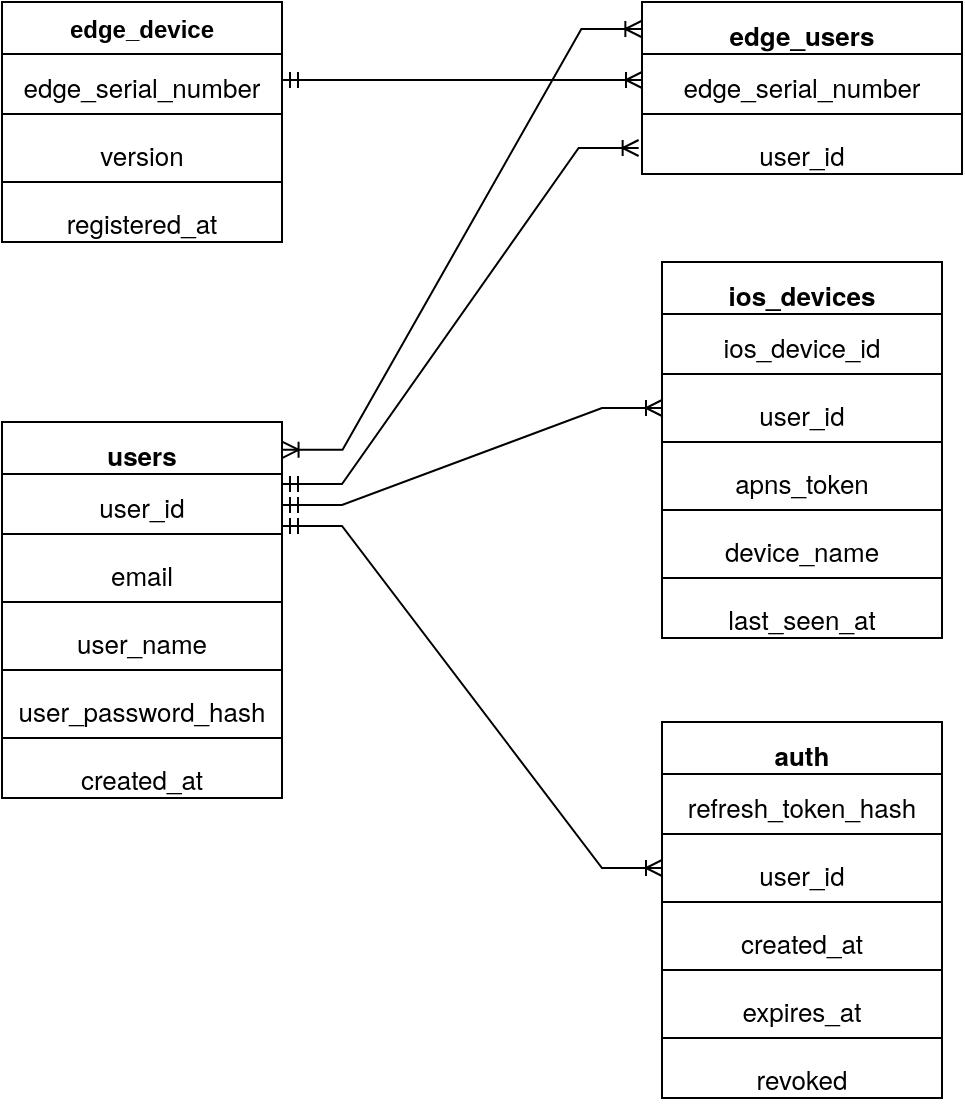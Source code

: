 <mxfile version="27.0.9">
  <diagram name="第 1 页" id="5CJMaq8YVRHHZblcwklD">
    <mxGraphModel dx="655" dy="644" grid="1" gridSize="10" guides="1" tooltips="1" connect="1" arrows="1" fold="1" page="1" pageScale="1" pageWidth="4681" pageHeight="3300" math="0" shadow="0">
      <root>
        <mxCell id="0" />
        <mxCell id="1" parent="0" />
        <mxCell id="MANEJd2f9F1nbamiLqUi-1" value="edge_device" style="swimlane;fontStyle=1;align=center;verticalAlign=top;childLayout=stackLayout;horizontal=1;startSize=26;horizontalStack=0;resizeParent=1;resizeParentMax=0;resizeLast=0;collapsible=1;marginBottom=0;whiteSpace=wrap;html=1;fontColor=light-dark(#000000,#FFFFFF);" parent="1" vertex="1">
          <mxGeometry x="260" y="150" width="140" height="120" as="geometry">
            <mxRectangle x="400" y="490" width="110" height="30" as="alternateBounds" />
          </mxGeometry>
        </mxCell>
        <mxCell id="MANEJd2f9F1nbamiLqUi-2" value="&lt;p style=&quot;margin: 0px; font-variant-numeric: normal; font-variant-east-asian: normal; font-variant-alternates: normal; font-size-adjust: none; font-kerning: auto; font-optical-sizing: auto; font-feature-settings: normal; font-variation-settings: normal; font-variant-position: normal; font-variant-emoji: normal; font-stretch: normal; font-size: 13px; line-height: normal; font-family: &amp;quot;Helvetica Neue&amp;quot;;&quot; class=&quot;p1&quot;&gt;&lt;font style=&quot;&quot;&gt;edge_serial_number&lt;/font&gt;&lt;/p&gt;" style="text;strokeColor=none;fillColor=none;align=center;verticalAlign=top;spacingLeft=4;spacingRight=4;overflow=hidden;rotatable=0;points=[[0,0.5],[1,0.5]];portConstraint=eastwest;whiteSpace=wrap;html=1;fontColor=light-dark(#000000,#FFFFFF);" parent="MANEJd2f9F1nbamiLqUi-1" vertex="1">
          <mxGeometry y="26" width="140" height="26" as="geometry" />
        </mxCell>
        <mxCell id="MANEJd2f9F1nbamiLqUi-3" value="" style="line;strokeWidth=1;fillColor=none;align=left;verticalAlign=middle;spacingTop=-1;spacingLeft=3;spacingRight=3;rotatable=0;labelPosition=right;points=[];portConstraint=eastwest;strokeColor=inherit;fontColor=light-dark(#000000,#FFFFFF);" parent="MANEJd2f9F1nbamiLqUi-1" vertex="1">
          <mxGeometry y="52" width="140" height="8" as="geometry" />
        </mxCell>
        <mxCell id="MANEJd2f9F1nbamiLqUi-4" value="&lt;div&gt;&lt;p style=&quot;margin: 0px; font-variant-numeric: normal; font-variant-east-asian: normal; font-variant-alternates: normal; font-size-adjust: none; font-kerning: auto; font-optical-sizing: auto; font-feature-settings: normal; font-variation-settings: normal; font-variant-position: normal; font-variant-emoji: normal; font-stretch: normal; font-size: 13px; line-height: normal; font-family: &amp;quot;Helvetica Neue&amp;quot;;&quot; class=&quot;p1&quot;&gt;&lt;font style=&quot;&quot;&gt;version&lt;/font&gt;&lt;/p&gt;&lt;/div&gt;" style="text;strokeColor=none;fillColor=none;align=center;verticalAlign=top;spacingLeft=4;spacingRight=4;overflow=hidden;rotatable=0;points=[[0,0.5],[1,0.5]];portConstraint=eastwest;whiteSpace=wrap;html=1;fontColor=light-dark(#000000,#FFFFFF);" parent="MANEJd2f9F1nbamiLqUi-1" vertex="1">
          <mxGeometry y="60" width="140" height="26" as="geometry" />
        </mxCell>
        <mxCell id="MANEJd2f9F1nbamiLqUi-12" value="" style="line;strokeWidth=1;fillColor=none;align=left;verticalAlign=middle;spacingTop=-1;spacingLeft=3;spacingRight=3;rotatable=0;labelPosition=right;points=[];portConstraint=eastwest;strokeColor=inherit;fontColor=light-dark(#000000,#FFFFFF);" parent="MANEJd2f9F1nbamiLqUi-1" vertex="1">
          <mxGeometry y="86" width="140" height="8" as="geometry" />
        </mxCell>
        <mxCell id="MANEJd2f9F1nbamiLqUi-10" value="&lt;p style=&quot;margin: 0px; font-variant-numeric: normal; font-variant-east-asian: normal; font-variant-alternates: normal; font-size-adjust: none; font-kerning: auto; font-optical-sizing: auto; font-feature-settings: normal; font-variation-settings: normal; font-variant-position: normal; font-variant-emoji: normal; font-stretch: normal; font-size: 13px; line-height: normal; font-family: &amp;quot;Helvetica Neue&amp;quot;;&quot; class=&quot;p1&quot;&gt;&lt;font style=&quot;&quot;&gt;registered_at&lt;/font&gt;&lt;/p&gt;" style="text;strokeColor=none;fillColor=none;align=center;verticalAlign=top;spacingLeft=4;spacingRight=4;overflow=hidden;rotatable=0;points=[[0,0.5],[1,0.5]];portConstraint=eastwest;whiteSpace=wrap;html=1;fontColor=light-dark(#000000,#FFFFFF);" parent="MANEJd2f9F1nbamiLqUi-1" vertex="1">
          <mxGeometry y="94" width="140" height="26" as="geometry" />
        </mxCell>
        <mxCell id="MANEJd2f9F1nbamiLqUi-32" value="&lt;p style=&quot;margin: 0px; font-variant-numeric: normal; font-variant-east-asian: normal; font-variant-alternates: normal; font-size-adjust: none; font-kerning: auto; font-optical-sizing: auto; font-feature-settings: normal; font-variation-settings: normal; font-variant-position: normal; font-variant-emoji: normal; font-stretch: normal; font-size: 13px; line-height: normal; font-family: &amp;quot;Helvetica Neue&amp;quot;; text-align: start;&quot; class=&quot;p1&quot;&gt;users&lt;/p&gt;" style="swimlane;fontStyle=1;align=center;verticalAlign=top;childLayout=stackLayout;horizontal=1;startSize=26;horizontalStack=0;resizeParent=1;resizeParentMax=0;resizeLast=0;collapsible=1;marginBottom=0;whiteSpace=wrap;html=1;fontColor=light-dark(#000000,#FFFFFF);" parent="1" vertex="1">
          <mxGeometry x="260" y="360" width="140" height="188" as="geometry">
            <mxRectangle x="400" y="490" width="110" height="30" as="alternateBounds" />
          </mxGeometry>
        </mxCell>
        <mxCell id="MANEJd2f9F1nbamiLqUi-33" value="&lt;p class=&quot;p1&quot; style=&quot;margin: 0px; font-variant-numeric: normal; font-variant-east-asian: normal; font-variant-alternates: normal; font-size-adjust: none; font-kerning: auto; font-optical-sizing: auto; font-feature-settings: normal; font-variation-settings: normal; font-variant-position: normal; font-variant-emoji: normal; font-stretch: normal; font-size: 13px; line-height: normal; font-family: &amp;quot;Helvetica Neue&amp;quot;; text-align: start;&quot;&gt;user_id&lt;/p&gt;" style="text;strokeColor=none;fillColor=none;align=center;verticalAlign=top;spacingLeft=4;spacingRight=4;overflow=hidden;rotatable=0;points=[[0,0.5],[1,0.5]];portConstraint=eastwest;whiteSpace=wrap;html=1;fontColor=light-dark(#000000,#FFFFFF);" parent="MANEJd2f9F1nbamiLqUi-32" vertex="1">
          <mxGeometry y="26" width="140" height="26" as="geometry" />
        </mxCell>
        <mxCell id="MANEJd2f9F1nbamiLqUi-34" value="" style="line;strokeWidth=1;fillColor=none;align=left;verticalAlign=middle;spacingTop=-1;spacingLeft=3;spacingRight=3;rotatable=0;labelPosition=right;points=[];portConstraint=eastwest;strokeColor=inherit;fontColor=light-dark(#000000,#FFFFFF);" parent="MANEJd2f9F1nbamiLqUi-32" vertex="1">
          <mxGeometry y="52" width="140" height="8" as="geometry" />
        </mxCell>
        <mxCell id="MANEJd2f9F1nbamiLqUi-35" value="&lt;p class=&quot;p1&quot; style=&quot;margin: 0px; font-variant-numeric: normal; font-variant-east-asian: normal; font-variant-alternates: normal; font-size-adjust: none; font-kerning: auto; font-optical-sizing: auto; font-feature-settings: normal; font-variation-settings: normal; font-variant-position: normal; font-variant-emoji: normal; font-stretch: normal; font-size: 13px; line-height: normal; font-family: &amp;quot;Helvetica Neue&amp;quot;; text-align: start;&quot;&gt;email&lt;/p&gt;" style="text;strokeColor=none;fillColor=none;align=center;verticalAlign=top;spacingLeft=4;spacingRight=4;overflow=hidden;rotatable=0;points=[[0,0.5],[1,0.5]];portConstraint=eastwest;whiteSpace=wrap;html=1;fontColor=light-dark(#000000,#FFFFFF);" parent="MANEJd2f9F1nbamiLqUi-32" vertex="1">
          <mxGeometry y="60" width="140" height="26" as="geometry" />
        </mxCell>
        <mxCell id="MANEJd2f9F1nbamiLqUi-36" value="" style="line;strokeWidth=1;fillColor=none;align=left;verticalAlign=middle;spacingTop=-1;spacingLeft=3;spacingRight=3;rotatable=0;labelPosition=right;points=[];portConstraint=eastwest;strokeColor=inherit;fontColor=light-dark(#000000,#FFFFFF);" parent="MANEJd2f9F1nbamiLqUi-32" vertex="1">
          <mxGeometry y="86" width="140" height="8" as="geometry" />
        </mxCell>
        <mxCell id="MANEJd2f9F1nbamiLqUi-37" value="&lt;p class=&quot;p1&quot; style=&quot;margin: 0px; font-variant-numeric: normal; font-variant-east-asian: normal; font-variant-alternates: normal; font-size-adjust: none; font-kerning: auto; font-optical-sizing: auto; font-feature-settings: normal; font-variation-settings: normal; font-variant-position: normal; font-variant-emoji: normal; font-stretch: normal; font-size: 13px; line-height: normal; font-family: &amp;quot;Helvetica Neue&amp;quot;; text-align: start;&quot;&gt;user_name&lt;/p&gt;" style="text;strokeColor=none;fillColor=none;align=center;verticalAlign=top;spacingLeft=4;spacingRight=4;overflow=hidden;rotatable=0;points=[[0,0.5],[1,0.5]];portConstraint=eastwest;whiteSpace=wrap;html=1;fontColor=light-dark(#000000,#FFFFFF);" parent="MANEJd2f9F1nbamiLqUi-32" vertex="1">
          <mxGeometry y="94" width="140" height="26" as="geometry" />
        </mxCell>
        <mxCell id="MANEJd2f9F1nbamiLqUi-41" value="" style="line;strokeWidth=1;fillColor=none;align=left;verticalAlign=middle;spacingTop=-1;spacingLeft=3;spacingRight=3;rotatable=0;labelPosition=right;points=[];portConstraint=eastwest;strokeColor=inherit;fontColor=light-dark(#000000,#FFFFFF);" parent="MANEJd2f9F1nbamiLqUi-32" vertex="1">
          <mxGeometry y="120" width="140" height="8" as="geometry" />
        </mxCell>
        <mxCell id="MANEJd2f9F1nbamiLqUi-40" value="&lt;p class=&quot;p1&quot; style=&quot;margin: 0px; font-variant-numeric: normal; font-variant-east-asian: normal; font-variant-alternates: normal; font-size-adjust: none; font-kerning: auto; font-optical-sizing: auto; font-feature-settings: normal; font-variation-settings: normal; font-variant-position: normal; font-variant-emoji: normal; font-stretch: normal; font-size: 13px; line-height: normal; font-family: &amp;quot;Helvetica Neue&amp;quot;; text-align: start;&quot;&gt;user_password_hash&lt;/p&gt;" style="text;strokeColor=none;fillColor=none;align=center;verticalAlign=top;spacingLeft=4;spacingRight=4;overflow=hidden;rotatable=0;points=[[0,0.5],[1,0.5]];portConstraint=eastwest;whiteSpace=wrap;html=1;fontColor=light-dark(#000000,#FFFFFF);" parent="MANEJd2f9F1nbamiLqUi-32" vertex="1">
          <mxGeometry y="128" width="140" height="26" as="geometry" />
        </mxCell>
        <mxCell id="MANEJd2f9F1nbamiLqUi-42" value="" style="line;strokeWidth=1;fillColor=none;align=left;verticalAlign=middle;spacingTop=-1;spacingLeft=3;spacingRight=3;rotatable=0;labelPosition=right;points=[];portConstraint=eastwest;strokeColor=inherit;fontColor=light-dark(#000000,#FFFFFF);" parent="MANEJd2f9F1nbamiLqUi-32" vertex="1">
          <mxGeometry y="154" width="140" height="8" as="geometry" />
        </mxCell>
        <mxCell id="MANEJd2f9F1nbamiLqUi-39" value="&lt;p style=&quot;margin: 0px; font-variant-numeric: normal; font-variant-east-asian: normal; font-variant-alternates: normal; font-size-adjust: none; font-kerning: auto; font-optical-sizing: auto; font-feature-settings: normal; font-variation-settings: normal; font-variant-position: normal; font-variant-emoji: normal; font-stretch: normal; font-size: 13px; line-height: normal; font-family: &amp;quot;Helvetica Neue&amp;quot;; text-align: start;&quot; class=&quot;p1&quot;&gt;created_at&lt;/p&gt;" style="text;strokeColor=none;fillColor=none;align=center;verticalAlign=top;spacingLeft=4;spacingRight=4;overflow=hidden;rotatable=0;points=[[0,0.5],[1,0.5]];portConstraint=eastwest;whiteSpace=wrap;html=1;fontColor=light-dark(#000000,#FFFFFF);" parent="MANEJd2f9F1nbamiLqUi-32" vertex="1">
          <mxGeometry y="162" width="140" height="26" as="geometry" />
        </mxCell>
        <mxCell id="MANEJd2f9F1nbamiLqUi-43" value="&lt;p class=&quot;p1&quot; style=&quot;margin: 0px; font-variant-numeric: normal; font-variant-east-asian: normal; font-variant-alternates: normal; font-size-adjust: none; font-kerning: auto; font-optical-sizing: auto; font-feature-settings: normal; font-variation-settings: normal; font-variant-position: normal; font-variant-emoji: normal; font-stretch: normal; font-size: 13px; line-height: normal; font-family: &amp;quot;Helvetica Neue&amp;quot;; text-align: start;&quot;&gt;edge_users&lt;/p&gt;" style="swimlane;fontStyle=1;align=center;verticalAlign=top;childLayout=stackLayout;horizontal=1;startSize=26;horizontalStack=0;resizeParent=1;resizeParentMax=0;resizeLast=0;collapsible=1;marginBottom=0;whiteSpace=wrap;html=1;strokeColor=default;fontFamily=Helvetica;fontSize=12;fontColor=light-dark(#000000,#FFFFFF);fillColor=default;" parent="1" vertex="1">
          <mxGeometry x="580" y="150" width="160" height="86" as="geometry" />
        </mxCell>
        <mxCell id="MANEJd2f9F1nbamiLqUi-44" value="&lt;p class=&quot;p1&quot; style=&quot;margin: 0px; font-variant-numeric: normal; font-variant-east-asian: normal; font-variant-alternates: normal; font-size-adjust: none; font-kerning: auto; font-optical-sizing: auto; font-feature-settings: normal; font-variation-settings: normal; font-variant-position: normal; font-variant-emoji: normal; font-weight: 400; font-stretch: normal; font-size: 13px; line-height: normal; font-family: &amp;quot;Helvetica Neue&amp;quot;;&quot;&gt;edge_serial_number&lt;/p&gt;" style="text;strokeColor=none;fillColor=none;align=center;verticalAlign=top;spacingLeft=4;spacingRight=4;overflow=hidden;rotatable=0;points=[[0,0.5],[1,0.5]];portConstraint=eastwest;whiteSpace=wrap;html=1;fontFamily=Helvetica;fontSize=12;fontColor=light-dark(#000000,#FFFFFF);fontStyle=1;horizontal=1;" parent="MANEJd2f9F1nbamiLqUi-43" vertex="1">
          <mxGeometry y="26" width="160" height="26" as="geometry" />
        </mxCell>
        <mxCell id="MANEJd2f9F1nbamiLqUi-45" value="" style="line;strokeWidth=1;fillColor=none;align=left;verticalAlign=middle;spacingTop=-1;spacingLeft=3;spacingRight=3;rotatable=0;labelPosition=right;points=[];portConstraint=eastwest;strokeColor=inherit;fontFamily=Helvetica;fontSize=12;fontColor=light-dark(#000000,#FFFFFF);fontStyle=1;horizontal=1;" parent="MANEJd2f9F1nbamiLqUi-43" vertex="1">
          <mxGeometry y="52" width="160" height="8" as="geometry" />
        </mxCell>
        <mxCell id="MANEJd2f9F1nbamiLqUi-46" value="&lt;p class=&quot;p1&quot; style=&quot;margin: 0px; font-variant-numeric: normal; font-variant-east-asian: normal; font-variant-alternates: normal; font-size-adjust: none; font-kerning: auto; font-optical-sizing: auto; font-feature-settings: normal; font-variation-settings: normal; font-variant-position: normal; font-variant-emoji: normal; font-weight: 400; font-stretch: normal; font-size: 13px; line-height: normal; font-family: &amp;quot;Helvetica Neue&amp;quot;;&quot;&gt;user_id&lt;/p&gt;" style="text;strokeColor=none;fillColor=none;align=center;verticalAlign=top;spacingLeft=4;spacingRight=4;overflow=hidden;rotatable=0;points=[[0,0.5],[1,0.5]];portConstraint=eastwest;whiteSpace=wrap;html=1;fontFamily=Helvetica;fontSize=12;fontColor=light-dark(#000000,#FFFFFF);fontStyle=1;horizontal=1;" parent="MANEJd2f9F1nbamiLqUi-43" vertex="1">
          <mxGeometry y="60" width="160" height="26" as="geometry" />
        </mxCell>
        <mxCell id="MANEJd2f9F1nbamiLqUi-47" value="&lt;p style=&quot;margin: 0px; font-variant-numeric: normal; font-variant-east-asian: normal; font-variant-alternates: normal; font-size-adjust: none; font-kerning: auto; font-optical-sizing: auto; font-feature-settings: normal; font-variation-settings: normal; font-variant-position: normal; font-variant-emoji: normal; font-stretch: normal; font-size: 13px; line-height: normal; font-family: &amp;quot;Helvetica Neue&amp;quot;; text-align: start;&quot; class=&quot;p1&quot;&gt;&lt;font style=&quot;&quot;&gt;ios_devices&lt;/font&gt;&lt;/p&gt;" style="swimlane;fontStyle=1;align=center;verticalAlign=top;childLayout=stackLayout;horizontal=1;startSize=26;horizontalStack=0;resizeParent=1;resizeParentMax=0;resizeLast=0;collapsible=1;marginBottom=0;whiteSpace=wrap;html=1;fontColor=default;" parent="1" vertex="1">
          <mxGeometry x="590" y="280" width="140" height="188" as="geometry">
            <mxRectangle x="400" y="490" width="110" height="30" as="alternateBounds" />
          </mxGeometry>
        </mxCell>
        <mxCell id="MANEJd2f9F1nbamiLqUi-48" value="&lt;p style=&quot;margin: 0px; font-variant-numeric: normal; font-variant-east-asian: normal; font-variant-alternates: normal; font-size-adjust: none; font-kerning: auto; font-optical-sizing: auto; font-feature-settings: normal; font-variation-settings: normal; font-variant-position: normal; font-variant-emoji: normal; font-stretch: normal; font-size: 13px; line-height: normal; font-family: &amp;quot;Helvetica Neue&amp;quot;; text-align: start;&quot; class=&quot;p1&quot;&gt;ios_device_id&lt;/p&gt;" style="text;strokeColor=none;fillColor=none;align=center;verticalAlign=top;spacingLeft=4;spacingRight=4;overflow=hidden;rotatable=0;points=[[0,0.5],[1,0.5]];portConstraint=eastwest;whiteSpace=wrap;html=1;fontColor=default;" parent="MANEJd2f9F1nbamiLqUi-47" vertex="1">
          <mxGeometry y="26" width="140" height="26" as="geometry" />
        </mxCell>
        <mxCell id="MANEJd2f9F1nbamiLqUi-49" value="" style="line;strokeWidth=1;fillColor=none;align=left;verticalAlign=middle;spacingTop=-1;spacingLeft=3;spacingRight=3;rotatable=0;labelPosition=right;points=[];portConstraint=eastwest;strokeColor=inherit;fontColor=default;" parent="MANEJd2f9F1nbamiLqUi-47" vertex="1">
          <mxGeometry y="52" width="140" height="8" as="geometry" />
        </mxCell>
        <mxCell id="MANEJd2f9F1nbamiLqUi-50" value="&lt;p style=&quot;margin: 0px; font-variant-numeric: normal; font-variant-east-asian: normal; font-variant-alternates: normal; font-size-adjust: none; font-kerning: auto; font-optical-sizing: auto; font-feature-settings: normal; font-variation-settings: normal; font-variant-position: normal; font-variant-emoji: normal; font-stretch: normal; font-size: 13px; line-height: normal; font-family: &amp;quot;Helvetica Neue&amp;quot;; text-align: start;&quot; class=&quot;p1&quot;&gt;user_id&lt;/p&gt;" style="text;strokeColor=none;fillColor=none;align=center;verticalAlign=top;spacingLeft=4;spacingRight=4;overflow=hidden;rotatable=0;points=[[0,0.5],[1,0.5]];portConstraint=eastwest;whiteSpace=wrap;html=1;fontColor=default;" parent="MANEJd2f9F1nbamiLqUi-47" vertex="1">
          <mxGeometry y="60" width="140" height="26" as="geometry" />
        </mxCell>
        <mxCell id="MANEJd2f9F1nbamiLqUi-51" value="" style="line;strokeWidth=1;fillColor=none;align=left;verticalAlign=middle;spacingTop=-1;spacingLeft=3;spacingRight=3;rotatable=0;labelPosition=right;points=[];portConstraint=eastwest;strokeColor=inherit;fontColor=default;" parent="MANEJd2f9F1nbamiLqUi-47" vertex="1">
          <mxGeometry y="86" width="140" height="8" as="geometry" />
        </mxCell>
        <mxCell id="MANEJd2f9F1nbamiLqUi-52" value="&lt;p style=&quot;margin: 0px; font-variant-numeric: normal; font-variant-east-asian: normal; font-variant-alternates: normal; font-size-adjust: none; font-kerning: auto; font-optical-sizing: auto; font-feature-settings: normal; font-variation-settings: normal; font-variant-position: normal; font-variant-emoji: normal; font-stretch: normal; font-size: 13px; line-height: normal; font-family: &amp;quot;Helvetica Neue&amp;quot;; text-align: start;&quot; class=&quot;p1&quot;&gt;apns_token&lt;/p&gt;" style="text;strokeColor=none;fillColor=none;align=center;verticalAlign=top;spacingLeft=4;spacingRight=4;overflow=hidden;rotatable=0;points=[[0,0.5],[1,0.5]];portConstraint=eastwest;whiteSpace=wrap;html=1;fontColor=default;" parent="MANEJd2f9F1nbamiLqUi-47" vertex="1">
          <mxGeometry y="94" width="140" height="26" as="geometry" />
        </mxCell>
        <mxCell id="MANEJd2f9F1nbamiLqUi-53" value="" style="line;strokeWidth=1;fillColor=none;align=left;verticalAlign=middle;spacingTop=-1;spacingLeft=3;spacingRight=3;rotatable=0;labelPosition=right;points=[];portConstraint=eastwest;strokeColor=inherit;fontColor=default;" parent="MANEJd2f9F1nbamiLqUi-47" vertex="1">
          <mxGeometry y="120" width="140" height="8" as="geometry" />
        </mxCell>
        <mxCell id="MANEJd2f9F1nbamiLqUi-54" value="&lt;p style=&quot;margin: 0px; font-variant-numeric: normal; font-variant-east-asian: normal; font-variant-alternates: normal; font-size-adjust: none; font-kerning: auto; font-optical-sizing: auto; font-feature-settings: normal; font-variation-settings: normal; font-variant-position: normal; font-variant-emoji: normal; font-stretch: normal; font-size: 13px; line-height: normal; font-family: &amp;quot;Helvetica Neue&amp;quot;; text-align: start;&quot; class=&quot;p1&quot;&gt;device_name&lt;/p&gt;" style="text;strokeColor=none;fillColor=none;align=center;verticalAlign=top;spacingLeft=4;spacingRight=4;overflow=hidden;rotatable=0;points=[[0,0.5],[1,0.5]];portConstraint=eastwest;whiteSpace=wrap;html=1;fontColor=default;" parent="MANEJd2f9F1nbamiLqUi-47" vertex="1">
          <mxGeometry y="128" width="140" height="26" as="geometry" />
        </mxCell>
        <mxCell id="MANEJd2f9F1nbamiLqUi-55" value="" style="line;strokeWidth=1;fillColor=none;align=left;verticalAlign=middle;spacingTop=-1;spacingLeft=3;spacingRight=3;rotatable=0;labelPosition=right;points=[];portConstraint=eastwest;strokeColor=inherit;fontColor=default;" parent="MANEJd2f9F1nbamiLqUi-47" vertex="1">
          <mxGeometry y="154" width="140" height="8" as="geometry" />
        </mxCell>
        <mxCell id="MANEJd2f9F1nbamiLqUi-56" value="&lt;p style=&quot;margin: 0px; font-variant-numeric: normal; font-variant-east-asian: normal; font-variant-alternates: normal; font-size-adjust: none; font-kerning: auto; font-optical-sizing: auto; font-feature-settings: normal; font-variation-settings: normal; font-variant-position: normal; font-variant-emoji: normal; font-stretch: normal; font-size: 13px; line-height: normal; font-family: &amp;quot;Helvetica Neue&amp;quot;; text-align: start;&quot; class=&quot;p1&quot;&gt;last_seen_at&lt;/p&gt;" style="text;strokeColor=none;fillColor=none;align=center;verticalAlign=top;spacingLeft=4;spacingRight=4;overflow=hidden;rotatable=0;points=[[0,0.5],[1,0.5]];portConstraint=eastwest;whiteSpace=wrap;html=1;fontColor=default;" parent="MANEJd2f9F1nbamiLqUi-47" vertex="1">
          <mxGeometry y="162" width="140" height="26" as="geometry" />
        </mxCell>
        <mxCell id="MANEJd2f9F1nbamiLqUi-57" value="&lt;p style=&quot;margin: 0px; font-variant-numeric: normal; font-variant-east-asian: normal; font-variant-alternates: normal; font-size-adjust: none; font-kerning: auto; font-optical-sizing: auto; font-feature-settings: normal; font-variation-settings: normal; font-variant-position: normal; font-variant-emoji: normal; font-stretch: normal; font-size: 13px; line-height: normal; font-family: &amp;quot;Helvetica Neue&amp;quot;; text-align: start;&quot; class=&quot;p1&quot;&gt;&lt;font style=&quot;&quot;&gt;auth&lt;/font&gt;&lt;/p&gt;" style="swimlane;fontStyle=1;align=center;verticalAlign=top;childLayout=stackLayout;horizontal=1;startSize=26;horizontalStack=0;resizeParent=1;resizeParentMax=0;resizeLast=0;collapsible=1;marginBottom=0;whiteSpace=wrap;html=1;fontColor=default;" parent="1" vertex="1">
          <mxGeometry x="590" y="510" width="140" height="188" as="geometry">
            <mxRectangle x="400" y="490" width="110" height="30" as="alternateBounds" />
          </mxGeometry>
        </mxCell>
        <mxCell id="MANEJd2f9F1nbamiLqUi-58" value="&lt;p style=&quot;margin: 0px; font-variant-numeric: normal; font-variant-east-asian: normal; font-variant-alternates: normal; font-size-adjust: none; font-kerning: auto; font-optical-sizing: auto; font-feature-settings: normal; font-variation-settings: normal; font-variant-position: normal; font-variant-emoji: normal; font-stretch: normal; font-size: 13px; line-height: normal; font-family: &amp;quot;Helvetica Neue&amp;quot;; text-align: start;&quot; class=&quot;p1&quot;&gt;refresh_token_hash&lt;/p&gt;" style="text;strokeColor=none;fillColor=none;align=center;verticalAlign=top;spacingLeft=4;spacingRight=4;overflow=hidden;rotatable=0;points=[[0,0.5],[1,0.5]];portConstraint=eastwest;whiteSpace=wrap;html=1;fontColor=default;" parent="MANEJd2f9F1nbamiLqUi-57" vertex="1">
          <mxGeometry y="26" width="140" height="26" as="geometry" />
        </mxCell>
        <mxCell id="MANEJd2f9F1nbamiLqUi-59" value="" style="line;strokeWidth=1;fillColor=none;align=left;verticalAlign=middle;spacingTop=-1;spacingLeft=3;spacingRight=3;rotatable=0;labelPosition=right;points=[];portConstraint=eastwest;strokeColor=inherit;fontColor=default;" parent="MANEJd2f9F1nbamiLqUi-57" vertex="1">
          <mxGeometry y="52" width="140" height="8" as="geometry" />
        </mxCell>
        <mxCell id="MANEJd2f9F1nbamiLqUi-60" value="&lt;p style=&quot;margin: 0px; font-variant-numeric: normal; font-variant-east-asian: normal; font-variant-alternates: normal; font-size-adjust: none; font-kerning: auto; font-optical-sizing: auto; font-feature-settings: normal; font-variation-settings: normal; font-variant-position: normal; font-variant-emoji: normal; font-stretch: normal; font-size: 13px; line-height: normal; font-family: &amp;quot;Helvetica Neue&amp;quot;; text-align: start;&quot; class=&quot;p1&quot;&gt;user_id&lt;/p&gt;" style="text;strokeColor=none;fillColor=none;align=center;verticalAlign=top;spacingLeft=4;spacingRight=4;overflow=hidden;rotatable=0;points=[[0,0.5],[1,0.5]];portConstraint=eastwest;whiteSpace=wrap;html=1;fontColor=default;" parent="MANEJd2f9F1nbamiLqUi-57" vertex="1">
          <mxGeometry y="60" width="140" height="26" as="geometry" />
        </mxCell>
        <mxCell id="MANEJd2f9F1nbamiLqUi-61" value="" style="line;strokeWidth=1;fillColor=none;align=left;verticalAlign=middle;spacingTop=-1;spacingLeft=3;spacingRight=3;rotatable=0;labelPosition=right;points=[];portConstraint=eastwest;strokeColor=inherit;fontColor=default;" parent="MANEJd2f9F1nbamiLqUi-57" vertex="1">
          <mxGeometry y="86" width="140" height="8" as="geometry" />
        </mxCell>
        <mxCell id="MANEJd2f9F1nbamiLqUi-62" value="&lt;p style=&quot;margin: 0px; font-variant-numeric: normal; font-variant-east-asian: normal; font-variant-alternates: normal; font-size-adjust: none; font-kerning: auto; font-optical-sizing: auto; font-feature-settings: normal; font-variation-settings: normal; font-variant-position: normal; font-variant-emoji: normal; font-stretch: normal; font-size: 13px; line-height: normal; font-family: &amp;quot;Helvetica Neue&amp;quot;; text-align: start;&quot; class=&quot;p1&quot;&gt;created_at&lt;/p&gt;" style="text;strokeColor=none;fillColor=none;align=center;verticalAlign=top;spacingLeft=4;spacingRight=4;overflow=hidden;rotatable=0;points=[[0,0.5],[1,0.5]];portConstraint=eastwest;whiteSpace=wrap;html=1;fontColor=default;" parent="MANEJd2f9F1nbamiLqUi-57" vertex="1">
          <mxGeometry y="94" width="140" height="26" as="geometry" />
        </mxCell>
        <mxCell id="MANEJd2f9F1nbamiLqUi-63" value="" style="line;strokeWidth=1;fillColor=none;align=left;verticalAlign=middle;spacingTop=-1;spacingLeft=3;spacingRight=3;rotatable=0;labelPosition=right;points=[];portConstraint=eastwest;strokeColor=inherit;fontColor=default;" parent="MANEJd2f9F1nbamiLqUi-57" vertex="1">
          <mxGeometry y="120" width="140" height="8" as="geometry" />
        </mxCell>
        <mxCell id="MANEJd2f9F1nbamiLqUi-64" value="&lt;p style=&quot;margin: 0px; font-variant-numeric: normal; font-variant-east-asian: normal; font-variant-alternates: normal; font-size-adjust: none; font-kerning: auto; font-optical-sizing: auto; font-feature-settings: normal; font-variation-settings: normal; font-variant-position: normal; font-variant-emoji: normal; font-stretch: normal; font-size: 13px; line-height: normal; font-family: &amp;quot;Helvetica Neue&amp;quot;; text-align: start;&quot; class=&quot;p1&quot;&gt;expires_at&lt;/p&gt;" style="text;strokeColor=none;fillColor=none;align=center;verticalAlign=top;spacingLeft=4;spacingRight=4;overflow=hidden;rotatable=0;points=[[0,0.5],[1,0.5]];portConstraint=eastwest;whiteSpace=wrap;html=1;fontColor=default;" parent="MANEJd2f9F1nbamiLqUi-57" vertex="1">
          <mxGeometry y="128" width="140" height="26" as="geometry" />
        </mxCell>
        <mxCell id="MANEJd2f9F1nbamiLqUi-65" value="" style="line;strokeWidth=1;fillColor=none;align=left;verticalAlign=middle;spacingTop=-1;spacingLeft=3;spacingRight=3;rotatable=0;labelPosition=right;points=[];portConstraint=eastwest;strokeColor=inherit;fontColor=default;" parent="MANEJd2f9F1nbamiLqUi-57" vertex="1">
          <mxGeometry y="154" width="140" height="8" as="geometry" />
        </mxCell>
        <mxCell id="MANEJd2f9F1nbamiLqUi-66" value="&lt;p style=&quot;margin: 0px; font-variant-numeric: normal; font-variant-east-asian: normal; font-variant-alternates: normal; font-size-adjust: none; font-kerning: auto; font-optical-sizing: auto; font-feature-settings: normal; font-variation-settings: normal; font-variant-position: normal; font-variant-emoji: normal; font-stretch: normal; font-size: 13px; line-height: normal; font-family: &amp;quot;Helvetica Neue&amp;quot;; text-align: start;&quot; class=&quot;p1&quot;&gt;revoked&lt;/p&gt;" style="text;strokeColor=none;fillColor=none;align=center;verticalAlign=top;spacingLeft=4;spacingRight=4;overflow=hidden;rotatable=0;points=[[0,0.5],[1,0.5]];portConstraint=eastwest;whiteSpace=wrap;html=1;fontColor=default;" parent="MANEJd2f9F1nbamiLqUi-57" vertex="1">
          <mxGeometry y="162" width="140" height="26" as="geometry" />
        </mxCell>
        <mxCell id="QUHjwFOd5nu__UIGckZd-3" value="" style="edgeStyle=entityRelationEdgeStyle;fontSize=12;html=1;endArrow=ERoneToMany;startArrow=ERmandOne;rounded=0;exitX=1;exitY=0.5;exitDx=0;exitDy=0;entryX=0;entryY=0.5;entryDx=0;entryDy=0;endFill=0;strokeWidth=1;" edge="1" parent="1" source="MANEJd2f9F1nbamiLqUi-2" target="MANEJd2f9F1nbamiLqUi-44">
          <mxGeometry width="100" height="100" relative="1" as="geometry">
            <mxPoint x="580" y="540" as="sourcePoint" />
            <mxPoint x="680" y="440" as="targetPoint" />
          </mxGeometry>
        </mxCell>
        <mxCell id="QUHjwFOd5nu__UIGckZd-4" value="" style="edgeStyle=entityRelationEdgeStyle;fontSize=12;html=1;endArrow=ERoneToMany;startArrow=ERmandOne;rounded=0;exitX=1.012;exitY=0.192;exitDx=0;exitDy=0;entryX=0;entryY=0.5;entryDx=0;entryDy=0;exitPerimeter=0;endFill=0;strokeWidth=1;" edge="1" parent="1">
          <mxGeometry width="100" height="100" relative="1" as="geometry">
            <mxPoint x="400.0" y="390.992" as="sourcePoint" />
            <mxPoint x="578.32" y="223" as="targetPoint" />
            <Array as="points">
              <mxPoint x="578.32" y="220" />
            </Array>
          </mxGeometry>
        </mxCell>
        <mxCell id="QUHjwFOd5nu__UIGckZd-5" value="" style="edgeStyle=entityRelationEdgeStyle;fontSize=12;html=1;endArrow=ERoneToMany;startArrow=ERmandOne;rounded=0;entryX=0;entryY=0.5;entryDx=0;entryDy=0;endFill=0;strokeWidth=1;" edge="1" parent="1" target="MANEJd2f9F1nbamiLqUi-50">
          <mxGeometry width="100" height="100" relative="1" as="geometry">
            <mxPoint x="400" y="401.5" as="sourcePoint" />
            <mxPoint x="590" y="344.5" as="targetPoint" />
            <Array as="points">
              <mxPoint x="420" y="391.5" />
            </Array>
          </mxGeometry>
        </mxCell>
        <mxCell id="QUHjwFOd5nu__UIGckZd-9" value="" style="edgeStyle=entityRelationEdgeStyle;fontSize=12;html=1;endArrow=ERoneToMany;startArrow=ERmandOne;rounded=0;exitX=1.022;exitY=0.999;exitDx=0;exitDy=0;exitPerimeter=0;entryX=0;entryY=0.5;entryDx=0;entryDy=0;endFill=0;strokeWidth=1;" edge="1" parent="1" target="MANEJd2f9F1nbamiLqUi-60">
          <mxGeometry width="100" height="100" relative="1" as="geometry">
            <mxPoint x="400" y="411.974" as="sourcePoint" />
            <mxPoint x="586.92" y="583" as="targetPoint" />
            <Array as="points">
              <mxPoint x="396.92" y="420" />
            </Array>
          </mxGeometry>
        </mxCell>
        <mxCell id="QUHjwFOd5nu__UIGckZd-11" value="" style="edgeStyle=entityRelationEdgeStyle;fontSize=12;html=1;endArrow=ERoneToMany;startArrow=ERoneToMany;rounded=0;exitX=1.002;exitY=0.074;exitDx=0;exitDy=0;exitPerimeter=0;entryX=-0.002;entryY=0.157;entryDx=0;entryDy=0;entryPerimeter=0;strokeWidth=1;" edge="1" parent="1" source="MANEJd2f9F1nbamiLqUi-32" target="MANEJd2f9F1nbamiLqUi-43">
          <mxGeometry width="100" height="100" relative="1" as="geometry">
            <mxPoint x="400.0" y="375.98" as="sourcePoint" />
            <mxPoint x="577.66" y="161.696" as="targetPoint" />
          </mxGeometry>
        </mxCell>
      </root>
    </mxGraphModel>
  </diagram>
</mxfile>
